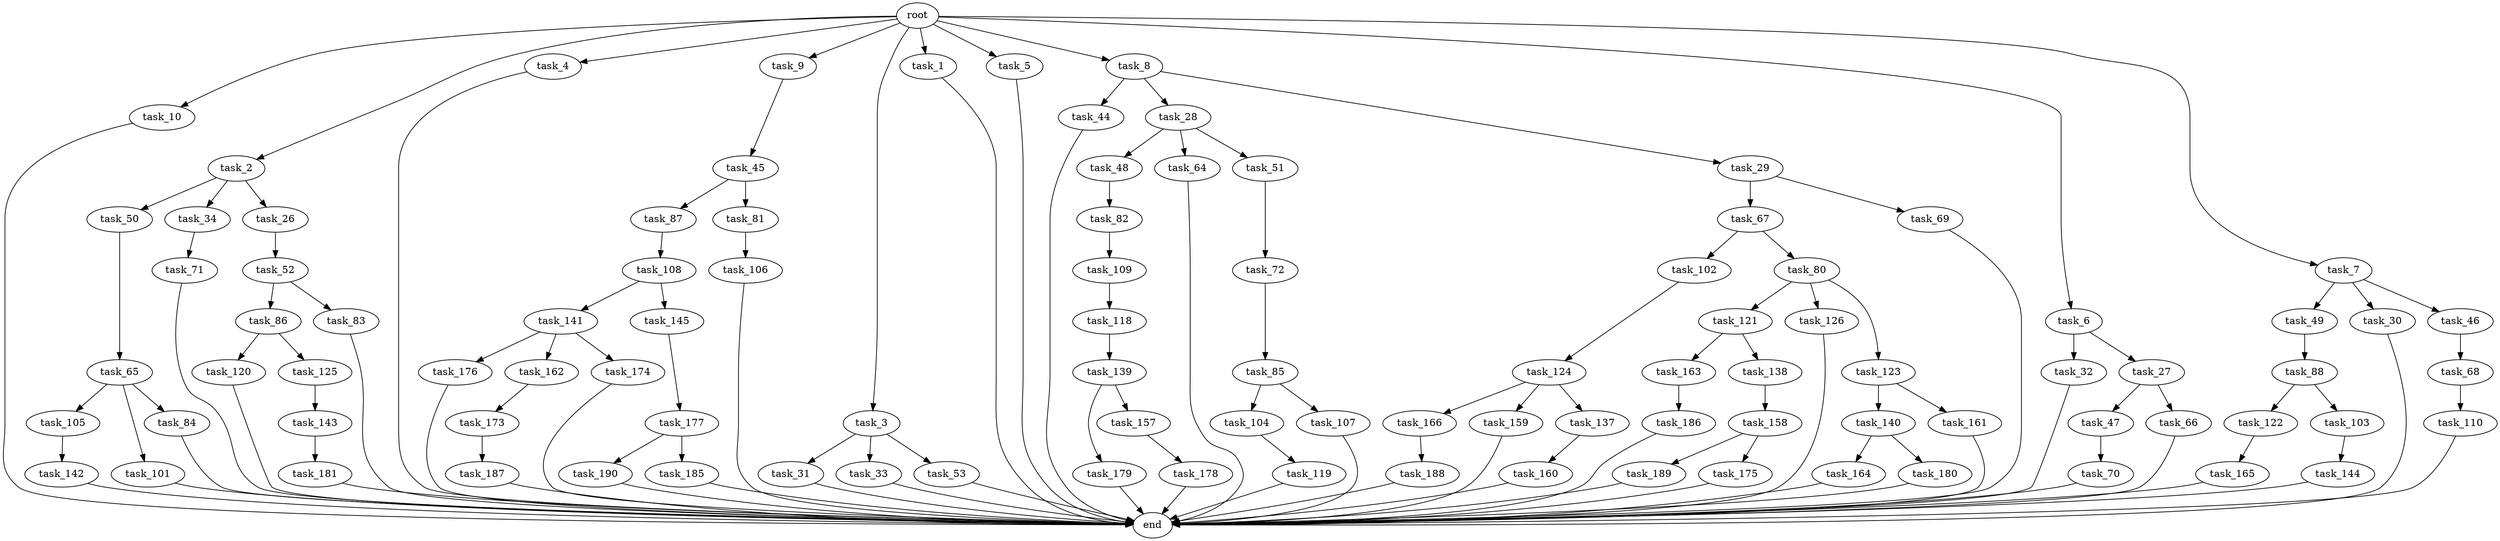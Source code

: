 digraph G {
  task_118 [size="274877906.944000"];
  task_102 [size="1391569403.904000"];
  task_65 [size="841813590.016000"];
  task_176 [size="1717986918.400000"];
  task_142 [size="68719476.736000"];
  task_162 [size="1717986918.400000"];
  task_158 [size="429496729.600000"];
  task_105 [size="1099511627.776000"];
  task_72 [size="1717986918.400000"];
  task_119 [size="1099511627.776000"];
  task_166 [size="841813590.016000"];
  task_45 [size="68719476.736000"];
  task_163 [size="154618822.656000"];
  task_144 [size="429496729.600000"];
  task_44 [size="1099511627.776000"];
  task_179 [size="618475290.624000"];
  task_164 [size="1717986918.400000"];
  task_82 [size="1717986918.400000"];
  task_10 [size="2.048000"];
  task_139 [size="429496729.600000"];
  task_28 [size="1099511627.776000"];
  task_49 [size="274877906.944000"];
  task_71 [size="1391569403.904000"];
  task_31 [size="154618822.656000"];
  task_50 [size="618475290.624000"];
  task_157 [size="618475290.624000"];
  task_159 [size="841813590.016000"];
  task_106 [size="429496729.600000"];
  task_121 [size="1717986918.400000"];
  task_140 [size="154618822.656000"];
  task_190 [size="1391569403.904000"];
  task_122 [size="274877906.944000"];
  task_126 [size="1717986918.400000"];
  task_52 [size="1099511627.776000"];
  task_2 [size="2.048000"];
  task_67 [size="1717986918.400000"];
  task_110 [size="429496729.600000"];
  task_186 [size="618475290.624000"];
  task_30 [size="274877906.944000"];
  task_177 [size="68719476.736000"];
  task_160 [size="274877906.944000"];
  task_104 [size="1391569403.904000"];
  task_33 [size="154618822.656000"];
  task_4 [size="2.048000"];
  task_109 [size="618475290.624000"];
  task_48 [size="618475290.624000"];
  task_64 [size="618475290.624000"];
  task_85 [size="1717986918.400000"];
  task_80 [size="1391569403.904000"];
  task_138 [size="154618822.656000"];
  task_181 [size="841813590.016000"];
  task_173 [size="1391569403.904000"];
  task_120 [size="1099511627.776000"];
  task_34 [size="618475290.624000"];
  task_9 [size="2.048000"];
  task_32 [size="841813590.016000"];
  task_143 [size="1717986918.400000"];
  task_3 [size="2.048000"];
  task_174 [size="1717986918.400000"];
  task_86 [size="429496729.600000"];
  task_189 [size="1391569403.904000"];
  task_101 [size="1099511627.776000"];
  task_1 [size="2.048000"];
  task_107 [size="1391569403.904000"];
  task_26 [size="618475290.624000"];
  task_69 [size="1717986918.400000"];
  task_46 [size="274877906.944000"];
  task_5 [size="2.048000"];
  task_108 [size="841813590.016000"];
  task_88 [size="68719476.736000"];
  end [size="0.000000"];
  task_8 [size="2.048000"];
  task_87 [size="274877906.944000"];
  task_141 [size="68719476.736000"];
  task_83 [size="429496729.600000"];
  task_84 [size="1099511627.776000"];
  task_47 [size="841813590.016000"];
  task_29 [size="1099511627.776000"];
  task_145 [size="68719476.736000"];
  task_53 [size="154618822.656000"];
  task_178 [size="1391569403.904000"];
  root [size="0.000000"];
  task_187 [size="68719476.736000"];
  task_27 [size="841813590.016000"];
  task_123 [size="1717986918.400000"];
  task_180 [size="1717986918.400000"];
  task_6 [size="2.048000"];
  task_70 [size="1717986918.400000"];
  task_185 [size="1391569403.904000"];
  task_175 [size="1391569403.904000"];
  task_188 [size="274877906.944000"];
  task_81 [size="274877906.944000"];
  task_165 [size="1717986918.400000"];
  task_161 [size="154618822.656000"];
  task_51 [size="618475290.624000"];
  task_125 [size="1099511627.776000"];
  task_124 [size="154618822.656000"];
  task_7 [size="2.048000"];
  task_137 [size="841813590.016000"];
  task_68 [size="841813590.016000"];
  task_66 [size="841813590.016000"];
  task_103 [size="274877906.944000"];

  task_118 -> task_139 [size="209715200.000000"];
  task_102 -> task_124 [size="75497472.000000"];
  task_65 -> task_105 [size="536870912.000000"];
  task_65 -> task_101 [size="536870912.000000"];
  task_65 -> task_84 [size="536870912.000000"];
  task_176 -> end [size="1.000000"];
  task_142 -> end [size="1.000000"];
  task_162 -> task_173 [size="679477248.000000"];
  task_158 -> task_189 [size="679477248.000000"];
  task_158 -> task_175 [size="679477248.000000"];
  task_105 -> task_142 [size="33554432.000000"];
  task_72 -> task_85 [size="838860800.000000"];
  task_119 -> end [size="1.000000"];
  task_166 -> task_188 [size="134217728.000000"];
  task_45 -> task_87 [size="134217728.000000"];
  task_45 -> task_81 [size="134217728.000000"];
  task_163 -> task_186 [size="301989888.000000"];
  task_144 -> end [size="1.000000"];
  task_44 -> end [size="1.000000"];
  task_179 -> end [size="1.000000"];
  task_164 -> end [size="1.000000"];
  task_82 -> task_109 [size="301989888.000000"];
  task_10 -> end [size="1.000000"];
  task_139 -> task_157 [size="301989888.000000"];
  task_139 -> task_179 [size="301989888.000000"];
  task_28 -> task_48 [size="301989888.000000"];
  task_28 -> task_51 [size="301989888.000000"];
  task_28 -> task_64 [size="301989888.000000"];
  task_49 -> task_88 [size="33554432.000000"];
  task_71 -> end [size="1.000000"];
  task_31 -> end [size="1.000000"];
  task_50 -> task_65 [size="411041792.000000"];
  task_157 -> task_178 [size="679477248.000000"];
  task_159 -> end [size="1.000000"];
  task_106 -> end [size="1.000000"];
  task_121 -> task_138 [size="75497472.000000"];
  task_121 -> task_163 [size="75497472.000000"];
  task_140 -> task_180 [size="838860800.000000"];
  task_140 -> task_164 [size="838860800.000000"];
  task_190 -> end [size="1.000000"];
  task_122 -> task_165 [size="838860800.000000"];
  task_126 -> end [size="1.000000"];
  task_52 -> task_86 [size="209715200.000000"];
  task_52 -> task_83 [size="209715200.000000"];
  task_2 -> task_26 [size="301989888.000000"];
  task_2 -> task_34 [size="301989888.000000"];
  task_2 -> task_50 [size="301989888.000000"];
  task_67 -> task_80 [size="679477248.000000"];
  task_67 -> task_102 [size="679477248.000000"];
  task_110 -> end [size="1.000000"];
  task_186 -> end [size="1.000000"];
  task_30 -> end [size="1.000000"];
  task_177 -> task_185 [size="679477248.000000"];
  task_177 -> task_190 [size="679477248.000000"];
  task_160 -> end [size="1.000000"];
  task_104 -> task_119 [size="536870912.000000"];
  task_33 -> end [size="1.000000"];
  task_4 -> end [size="1.000000"];
  task_109 -> task_118 [size="134217728.000000"];
  task_48 -> task_82 [size="838860800.000000"];
  task_64 -> end [size="1.000000"];
  task_85 -> task_107 [size="679477248.000000"];
  task_85 -> task_104 [size="679477248.000000"];
  task_80 -> task_126 [size="838860800.000000"];
  task_80 -> task_123 [size="838860800.000000"];
  task_80 -> task_121 [size="838860800.000000"];
  task_138 -> task_158 [size="209715200.000000"];
  task_181 -> end [size="1.000000"];
  task_173 -> task_187 [size="33554432.000000"];
  task_120 -> end [size="1.000000"];
  task_34 -> task_71 [size="679477248.000000"];
  task_9 -> task_45 [size="33554432.000000"];
  task_32 -> end [size="1.000000"];
  task_143 -> task_181 [size="411041792.000000"];
  task_3 -> task_33 [size="75497472.000000"];
  task_3 -> task_31 [size="75497472.000000"];
  task_3 -> task_53 [size="75497472.000000"];
  task_174 -> end [size="1.000000"];
  task_86 -> task_120 [size="536870912.000000"];
  task_86 -> task_125 [size="536870912.000000"];
  task_189 -> end [size="1.000000"];
  task_101 -> end [size="1.000000"];
  task_1 -> end [size="1.000000"];
  task_107 -> end [size="1.000000"];
  task_26 -> task_52 [size="536870912.000000"];
  task_69 -> end [size="1.000000"];
  task_46 -> task_68 [size="411041792.000000"];
  task_5 -> end [size="1.000000"];
  task_108 -> task_145 [size="33554432.000000"];
  task_108 -> task_141 [size="33554432.000000"];
  task_88 -> task_103 [size="134217728.000000"];
  task_88 -> task_122 [size="134217728.000000"];
  task_8 -> task_29 [size="536870912.000000"];
  task_8 -> task_28 [size="536870912.000000"];
  task_8 -> task_44 [size="536870912.000000"];
  task_87 -> task_108 [size="411041792.000000"];
  task_141 -> task_162 [size="838860800.000000"];
  task_141 -> task_174 [size="838860800.000000"];
  task_141 -> task_176 [size="838860800.000000"];
  task_83 -> end [size="1.000000"];
  task_84 -> end [size="1.000000"];
  task_47 -> task_70 [size="838860800.000000"];
  task_29 -> task_69 [size="838860800.000000"];
  task_29 -> task_67 [size="838860800.000000"];
  task_145 -> task_177 [size="33554432.000000"];
  task_53 -> end [size="1.000000"];
  task_178 -> end [size="1.000000"];
  root -> task_2 [size="1.000000"];
  root -> task_6 [size="1.000000"];
  root -> task_4 [size="1.000000"];
  root -> task_5 [size="1.000000"];
  root -> task_10 [size="1.000000"];
  root -> task_3 [size="1.000000"];
  root -> task_9 [size="1.000000"];
  root -> task_8 [size="1.000000"];
  root -> task_7 [size="1.000000"];
  root -> task_1 [size="1.000000"];
  task_187 -> end [size="1.000000"];
  task_27 -> task_66 [size="411041792.000000"];
  task_27 -> task_47 [size="411041792.000000"];
  task_123 -> task_161 [size="75497472.000000"];
  task_123 -> task_140 [size="75497472.000000"];
  task_180 -> end [size="1.000000"];
  task_6 -> task_32 [size="411041792.000000"];
  task_6 -> task_27 [size="411041792.000000"];
  task_70 -> end [size="1.000000"];
  task_185 -> end [size="1.000000"];
  task_175 -> end [size="1.000000"];
  task_188 -> end [size="1.000000"];
  task_81 -> task_106 [size="209715200.000000"];
  task_165 -> end [size="1.000000"];
  task_161 -> end [size="1.000000"];
  task_51 -> task_72 [size="838860800.000000"];
  task_125 -> task_143 [size="838860800.000000"];
  task_124 -> task_137 [size="411041792.000000"];
  task_124 -> task_166 [size="411041792.000000"];
  task_124 -> task_159 [size="411041792.000000"];
  task_7 -> task_30 [size="134217728.000000"];
  task_7 -> task_49 [size="134217728.000000"];
  task_7 -> task_46 [size="134217728.000000"];
  task_137 -> task_160 [size="134217728.000000"];
  task_68 -> task_110 [size="209715200.000000"];
  task_66 -> end [size="1.000000"];
  task_103 -> task_144 [size="209715200.000000"];
}
